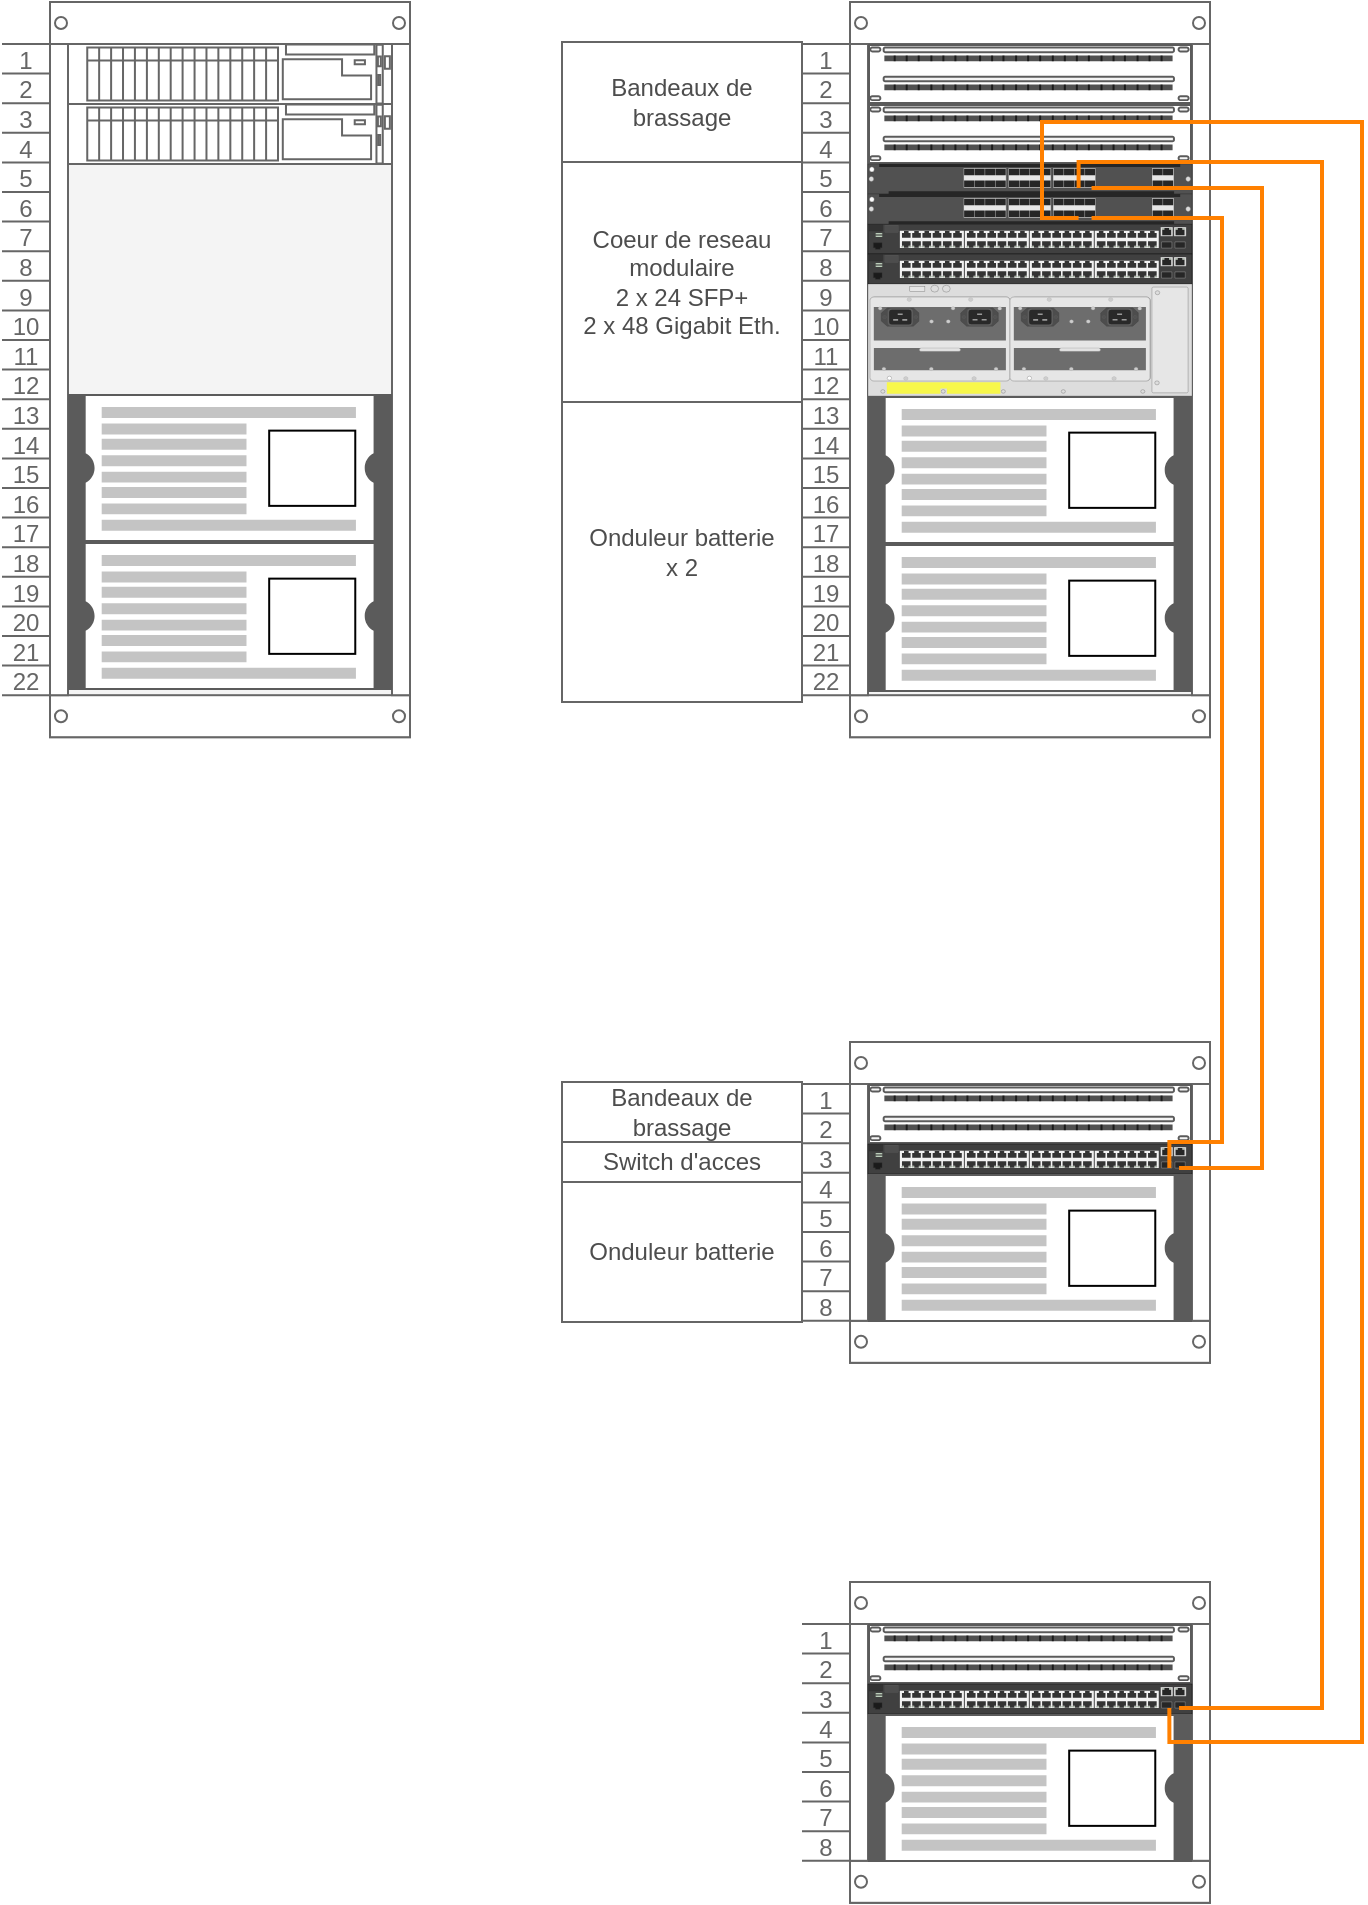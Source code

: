 <mxfile version="26.0.2">
  <diagram name="Page-1" id="H9irVcF_rrNOjkgV-mIr">
    <mxGraphModel dx="862" dy="2304" grid="1" gridSize="10" guides="1" tooltips="1" connect="1" arrows="1" fold="1" page="1" pageScale="1" pageWidth="827" pageHeight="1169" math="0" shadow="0">
      <root>
        <mxCell id="0" />
        <mxCell id="1" parent="0" />
        <mxCell id="dl8DAiWBKm6dLVGj8xog-1" value="" style="strokeColor=#666666;html=1;verticalLabelPosition=bottom;labelBackgroundColor=#ffffff;verticalAlign=top;outlineConnect=0;shadow=0;dashed=0;shape=mxgraph.rackGeneral.rackCabinet3;fillColor2=#f4f4f4;container=1;collapsible=0;childLayout=rack;allowGaps=1;marginLeft=33;marginRight=9;marginTop=21;marginBottom=22;textColor=#666666;numDisp=ascend;" parent="1" vertex="1">
          <mxGeometry x="520" y="650" width="204" height="160" as="geometry" />
        </mxCell>
        <mxCell id="dl8DAiWBKm6dLVGj8xog-4" value="" style="strokeColor=#666666;html=1;labelPosition=right;align=left;spacingLeft=15;shadow=0;dashed=0;outlineConnect=0;shape=mxgraph.rack.general.cat5e_enhanced_patch_panel_48_ports;" parent="dl8DAiWBKm6dLVGj8xog-1" vertex="1">
          <mxGeometry x="33" y="21" width="162" height="30" as="geometry" />
        </mxCell>
        <mxCell id="9j41Xf2RF-thWnLo52nP-3" value="" style="html=1;verticalLabelPosition=bottom;verticalAlign=top;outlineConnect=0;shadow=0;dashed=0;shape=mxgraph.rack.hpe_aruba.switches.j9781a_2530_48_front;points=[[0.12,0.6,0,0,0],[0.23,0.6,0,0,0],[0.34,0.6,0,0,0],[0.45,0.6,0,0,0],[0.56,0.6,0,0,0],[0.67,0.6,0,0,0],[0.78,0.6,0,0,0],[0.86,0.6,0,0,0],[0.93,0.8,0,0,0],[0.96,0.8,0,0,0]];" vertex="1" parent="dl8DAiWBKm6dLVGj8xog-1">
          <mxGeometry x="33" y="51" width="162" height="15" as="geometry" />
        </mxCell>
        <mxCell id="dl8DAiWBKm6dLVGj8xog-5" value="" style="shape=mxgraph.rack.apc.apc_smart_ups_5000_va_5u;html=1;labelPosition=right;align=left;spacingLeft=15;dashed=0;shadow=0;fillColor=#ffffff;" parent="dl8DAiWBKm6dLVGj8xog-1" vertex="1">
          <mxGeometry x="33" y="66" width="162" height="74" as="geometry" />
        </mxCell>
        <mxCell id="dl8DAiWBKm6dLVGj8xog-6" value="" style="strokeColor=#666666;html=1;verticalLabelPosition=bottom;labelBackgroundColor=#ffffff;verticalAlign=top;outlineConnect=0;shadow=0;dashed=0;shape=mxgraph.rackGeneral.rackCabinet3;fillColor2=#f4f4f4;container=1;collapsible=0;childLayout=rack;allowGaps=1;marginLeft=33;marginRight=9;marginTop=21;marginBottom=22;textColor=#666666;numDisp=ascend;" parent="1" vertex="1">
          <mxGeometry x="520" y="920" width="204" height="160" as="geometry" />
        </mxCell>
        <mxCell id="dl8DAiWBKm6dLVGj8xog-7" value="" style="strokeColor=#666666;html=1;labelPosition=right;align=left;spacingLeft=15;shadow=0;dashed=0;outlineConnect=0;shape=mxgraph.rack.general.cat5e_enhanced_patch_panel_48_ports;" parent="dl8DAiWBKm6dLVGj8xog-6" vertex="1">
          <mxGeometry x="33" y="21" width="162" height="30" as="geometry" />
        </mxCell>
        <mxCell id="dl8DAiWBKm6dLVGj8xog-8" value="" style="html=1;verticalLabelPosition=bottom;verticalAlign=top;outlineConnect=0;shadow=0;dashed=0;shape=mxgraph.rack.hpe_aruba.switches.j9781a_2530_48_front;points=[[0.12,0.6,0,0,0],[0.23,0.6,0,0,0],[0.34,0.6,0,0,0],[0.45,0.6,0,0,0],[0.56,0.6,0,0,0],[0.67,0.6,0,0,0],[0.78,0.6,0,0,0],[0.86,0.6,0,0,0],[0.93,0.8,0,0,0],[0.96,0.8,0,0,0]];" parent="dl8DAiWBKm6dLVGj8xog-6" vertex="1">
          <mxGeometry x="33" y="51" width="162" height="15" as="geometry" />
        </mxCell>
        <mxCell id="dl8DAiWBKm6dLVGj8xog-9" value="" style="shape=mxgraph.rack.apc.apc_smart_ups_5000_va_5u;html=1;labelPosition=right;align=left;spacingLeft=15;dashed=0;shadow=0;fillColor=#ffffff;" parent="dl8DAiWBKm6dLVGj8xog-6" vertex="1">
          <mxGeometry x="33" y="66" width="162" height="74" as="geometry" />
        </mxCell>
        <mxCell id="dl8DAiWBKm6dLVGj8xog-10" value="" style="strokeColor=#666666;html=1;verticalLabelPosition=bottom;labelBackgroundColor=#ffffff;verticalAlign=top;outlineConnect=0;shadow=0;dashed=0;shape=mxgraph.rackGeneral.rackCabinet3;fillColor2=#f4f4f4;container=1;collapsible=0;childLayout=rack;allowGaps=1;marginLeft=33;marginRight=9;marginTop=21;marginBottom=22;textColor=#666666;numDisp=ascend;" parent="1" vertex="1">
          <mxGeometry x="520" y="130" width="204" height="370" as="geometry" />
        </mxCell>
        <mxCell id="dl8DAiWBKm6dLVGj8xog-11" value="" style="strokeColor=#666666;html=1;labelPosition=right;align=left;spacingLeft=15;shadow=0;dashed=0;outlineConnect=0;shape=mxgraph.rack.general.cat5e_enhanced_patch_panel_48_ports;" parent="dl8DAiWBKm6dLVGj8xog-10" vertex="1">
          <mxGeometry x="33" y="21" width="162" height="30" as="geometry" />
        </mxCell>
        <mxCell id="dl8DAiWBKm6dLVGj8xog-14" value="" style="strokeColor=#666666;html=1;labelPosition=right;align=left;spacingLeft=15;shadow=0;dashed=0;outlineConnect=0;shape=mxgraph.rack.general.cat5e_enhanced_patch_panel_48_ports;" parent="dl8DAiWBKm6dLVGj8xog-10" vertex="1">
          <mxGeometry x="33" y="51" width="162" height="30" as="geometry" />
        </mxCell>
        <mxCell id="5xNo_FaIS-vA76P3_rJ1-1" value="" style="html=1;verticalLabelPosition=bottom;verticalAlign=top;outlineConnect=0;shadow=0;dashed=0;shape=mxgraph.rack.hpe_aruba.switches.r0x43a_aruba_6400_24p_sfp_4sfp56_module;points=[[0.36,0.8,0,0,0],[0.4,0.8,0,0,0],[0.5,0.8,0,0,0],[0.54,0.8,0,0,0],[0.65,0.8,0,0,0],[0.69,0.8,0,0,0]];" parent="dl8DAiWBKm6dLVGj8xog-10" vertex="1">
          <mxGeometry x="33" y="81" width="162" height="15" as="geometry" />
        </mxCell>
        <mxCell id="dl8DAiWBKm6dLVGj8xog-12" value="" style="html=1;verticalLabelPosition=bottom;verticalAlign=top;outlineConnect=0;shadow=0;dashed=0;shape=mxgraph.rack.hpe_aruba.switches.j9781a_2530_48_front;" parent="dl8DAiWBKm6dLVGj8xog-10" vertex="1">
          <mxGeometry x="33" y="111" width="162" height="15" as="geometry" />
        </mxCell>
        <mxCell id="dl8DAiWBKm6dLVGj8xog-15" value="" style="html=1;verticalLabelPosition=bottom;verticalAlign=top;outlineConnect=0;shadow=0;dashed=0;shape=mxgraph.rack.hpe_aruba.switches.j9781a_2530_48_front;" parent="dl8DAiWBKm6dLVGj8xog-10" vertex="1">
          <mxGeometry x="33" y="126" width="162" height="15" as="geometry" />
        </mxCell>
        <mxCell id="dl8DAiWBKm6dLVGj8xog-23" value="" style="group" parent="dl8DAiWBKm6dLVGj8xog-10" vertex="1" connectable="0">
          <mxGeometry x="33" y="141" width="162" height="56" as="geometry" />
        </mxCell>
        <mxCell id="dl8DAiWBKm6dLVGj8xog-17" value="" style="html=1;verticalLabelPosition=bottom;verticalAlign=top;outlineConnect=0;shadow=0;dashed=0;shape=mxgraph.rack.hpe_aruba.switches.j9821a_540r_zl2_switch_rear;" parent="dl8DAiWBKm6dLVGj8xog-23" vertex="1">
          <mxGeometry width="162" height="56" as="geometry" />
        </mxCell>
        <mxCell id="dl8DAiWBKm6dLVGj8xog-16" value="" style="html=1;verticalLabelPosition=bottom;verticalAlign=top;outlineConnect=0;shadow=0;dashed=0;shape=mxgraph.rack.hpe_aruba.switches.j9830b_5400r_2750w_poeplus_zl2_power_supply;" parent="dl8DAiWBKm6dLVGj8xog-23" vertex="1">
          <mxGeometry x="1" y="6.5" width="70" height="42" as="geometry" />
        </mxCell>
        <mxCell id="dl8DAiWBKm6dLVGj8xog-18" value="" style="html=1;verticalLabelPosition=bottom;verticalAlign=top;outlineConnect=0;shadow=0;dashed=0;shape=mxgraph.rack.hpe_aruba.switches.j9830b_5400r_2750w_poeplus_zl2_power_supply;" parent="dl8DAiWBKm6dLVGj8xog-23" vertex="1">
          <mxGeometry x="71" y="6.5" width="70" height="42" as="geometry" />
        </mxCell>
        <mxCell id="5xNo_FaIS-vA76P3_rJ1-3" value="" style="shape=mxgraph.rack.apc.apc_smart_ups_5000_va_5u;html=1;labelPosition=right;align=left;spacingLeft=15;dashed=0;shadow=0;fillColor=#ffffff;" parent="dl8DAiWBKm6dLVGj8xog-10" vertex="1">
          <mxGeometry x="33" y="197" width="162" height="74" as="geometry" />
        </mxCell>
        <mxCell id="dl8DAiWBKm6dLVGj8xog-13" value="" style="shape=mxgraph.rack.apc.apc_smart_ups_5000_va_5u;html=1;labelPosition=right;align=left;spacingLeft=15;dashed=0;shadow=0;fillColor=#ffffff;" parent="dl8DAiWBKm6dLVGj8xog-10" vertex="1">
          <mxGeometry x="33" y="271" width="162" height="74" as="geometry" />
        </mxCell>
        <mxCell id="9j41Xf2RF-thWnLo52nP-2" value="" style="html=1;verticalLabelPosition=bottom;verticalAlign=top;outlineConnect=0;shadow=0;dashed=0;shape=mxgraph.rack.hpe_aruba.switches.r0x43a_aruba_6400_24p_sfp_4sfp56_module;points=[[0.36,0.8,0,0,0],[0.4,0.8,0,0,0],[0.5,0.8,0,0,0],[0.54,0.8,0,0,0],[0.65,0.8,0,0,0],[0.69,0.8,0,0,0]];" vertex="1" parent="dl8DAiWBKm6dLVGj8xog-10">
          <mxGeometry x="33" y="96" width="162" height="15" as="geometry" />
        </mxCell>
        <mxCell id="5xNo_FaIS-vA76P3_rJ1-4" value="Bandeaux de brassage" style="rounded=0;whiteSpace=wrap;html=1;strokeColor=#666666;fontColor=#4D4D4D;" parent="1" vertex="1">
          <mxGeometry x="400" y="150" width="120" height="60" as="geometry" />
        </mxCell>
        <mxCell id="5xNo_FaIS-vA76P3_rJ1-6" value="Coeur de reseau modulaire&lt;div&gt;2 x 24 SFP+&lt;/div&gt;&lt;div&gt;2 x 48 Gigabit Eth.&lt;/div&gt;" style="rounded=0;whiteSpace=wrap;html=1;strokeColor=#666666;fontColor=#4D4D4D;" parent="1" vertex="1">
          <mxGeometry x="400" y="210" width="120" height="120" as="geometry" />
        </mxCell>
        <mxCell id="5xNo_FaIS-vA76P3_rJ1-7" value="Onduleur batterie&lt;div&gt;x 2&lt;/div&gt;" style="rounded=0;whiteSpace=wrap;html=1;strokeColor=#666666;fontColor=#4D4D4D;" parent="1" vertex="1">
          <mxGeometry x="400" y="330" width="120" height="150" as="geometry" />
        </mxCell>
        <mxCell id="5xNo_FaIS-vA76P3_rJ1-8" value="Bandeaux de brassage" style="rounded=0;whiteSpace=wrap;html=1;strokeColor=#666666;fontColor=#4D4D4D;" parent="1" vertex="1">
          <mxGeometry x="400" y="670" width="120" height="30" as="geometry" />
        </mxCell>
        <mxCell id="5xNo_FaIS-vA76P3_rJ1-9" value="Switch d&#39;acces" style="rounded=0;whiteSpace=wrap;html=1;strokeColor=#666666;fontColor=#4D4D4D;" parent="1" vertex="1">
          <mxGeometry x="400" y="700" width="120" height="20" as="geometry" />
        </mxCell>
        <mxCell id="5xNo_FaIS-vA76P3_rJ1-10" value="Onduleur batterie" style="rounded=0;whiteSpace=wrap;html=1;strokeColor=#666666;fontColor=#4D4D4D;" parent="1" vertex="1">
          <mxGeometry x="400" y="720" width="120" height="70" as="geometry" />
        </mxCell>
        <mxCell id="9j41Xf2RF-thWnLo52nP-4" style="edgeStyle=orthogonalEdgeStyle;rounded=0;orthogonalLoop=1;jettySize=auto;html=1;exitX=0.69;exitY=0.8;exitDx=0;exitDy=0;exitPerimeter=0;entryX=0.96;entryY=0.8;entryDx=0;entryDy=0;entryPerimeter=0;strokeColor=#FF8000;strokeWidth=2;endArrow=none;endFill=0;" edge="1" parent="1" source="5xNo_FaIS-vA76P3_rJ1-1" target="9j41Xf2RF-thWnLo52nP-3">
          <mxGeometry relative="1" as="geometry">
            <Array as="points">
              <mxPoint x="750" y="223" />
              <mxPoint x="750" y="713" />
            </Array>
          </mxGeometry>
        </mxCell>
        <mxCell id="9j41Xf2RF-thWnLo52nP-6" style="edgeStyle=orthogonalEdgeStyle;shape=connector;rounded=0;orthogonalLoop=1;jettySize=auto;html=1;exitX=0.69;exitY=0.8;exitDx=0;exitDy=0;exitPerimeter=0;entryX=0.93;entryY=0.8;entryDx=0;entryDy=0;entryPerimeter=0;strokeColor=#FF8000;strokeWidth=2;align=center;verticalAlign=middle;fontFamily=Helvetica;fontSize=11;fontColor=default;labelBackgroundColor=default;endArrow=none;endFill=0;" edge="1" parent="1" source="9j41Xf2RF-thWnLo52nP-2" target="9j41Xf2RF-thWnLo52nP-3">
          <mxGeometry relative="1" as="geometry">
            <Array as="points">
              <mxPoint x="730" y="238" />
              <mxPoint x="730" y="700" />
              <mxPoint x="704" y="700" />
            </Array>
          </mxGeometry>
        </mxCell>
        <mxCell id="9j41Xf2RF-thWnLo52nP-7" style="edgeStyle=orthogonalEdgeStyle;shape=connector;rounded=0;orthogonalLoop=1;jettySize=auto;html=1;exitX=0.65;exitY=0.8;exitDx=0;exitDy=0;exitPerimeter=0;entryX=0.96;entryY=0.8;entryDx=0;entryDy=0;entryPerimeter=0;strokeColor=#FF8000;strokeWidth=2;align=center;verticalAlign=middle;fontFamily=Helvetica;fontSize=11;fontColor=default;labelBackgroundColor=default;endArrow=none;endFill=0;" edge="1" parent="1" source="5xNo_FaIS-vA76P3_rJ1-1" target="dl8DAiWBKm6dLVGj8xog-8">
          <mxGeometry relative="1" as="geometry">
            <Array as="points">
              <mxPoint x="658" y="210" />
              <mxPoint x="780" y="210" />
              <mxPoint x="780" y="983" />
            </Array>
          </mxGeometry>
        </mxCell>
        <mxCell id="9j41Xf2RF-thWnLo52nP-8" style="edgeStyle=orthogonalEdgeStyle;shape=connector;rounded=0;orthogonalLoop=1;jettySize=auto;html=1;exitX=0.65;exitY=0.8;exitDx=0;exitDy=0;exitPerimeter=0;entryX=0.93;entryY=0.8;entryDx=0;entryDy=0;entryPerimeter=0;strokeColor=#FF8000;strokeWidth=2;align=center;verticalAlign=middle;fontFamily=Helvetica;fontSize=11;fontColor=default;labelBackgroundColor=default;endArrow=none;endFill=0;" edge="1" parent="1" source="9j41Xf2RF-thWnLo52nP-2" target="dl8DAiWBKm6dLVGj8xog-8">
          <mxGeometry relative="1" as="geometry">
            <Array as="points">
              <mxPoint x="640" y="238" />
              <mxPoint x="640" y="190" />
              <mxPoint x="800" y="190" />
              <mxPoint x="800" y="1000" />
              <mxPoint x="704" y="1000" />
            </Array>
          </mxGeometry>
        </mxCell>
        <mxCell id="9j41Xf2RF-thWnLo52nP-9" value="" style="strokeColor=#666666;html=1;verticalLabelPosition=bottom;labelBackgroundColor=#ffffff;verticalAlign=top;outlineConnect=0;shadow=0;dashed=0;shape=mxgraph.rackGeneral.rackCabinet3;fillColor2=#f4f4f4;container=1;collapsible=0;childLayout=rack;allowGaps=1;marginLeft=33;marginRight=9;marginTop=21;marginBottom=22;textColor=#666666;numDisp=ascend;fontFamily=Helvetica;fontSize=11;fontColor=default;" vertex="1" parent="1">
          <mxGeometry x="120" y="130" width="204" height="370" as="geometry" />
        </mxCell>
        <mxCell id="9j41Xf2RF-thWnLo52nP-10" value="" style="strokeColor=#666666;html=1;labelPosition=right;align=left;spacingLeft=15;shadow=0;dashed=0;outlineConnect=0;shape=mxgraph.rack.dell.poweredge_r740;fontFamily=Helvetica;fontSize=11;fontColor=default;labelBackgroundColor=default;points=[[1,0.2,0,0,0],[1,0.4,0,0,0],[1,0.6,0,0,0],[1,0.8,0,0,0]];" vertex="1" parent="9j41Xf2RF-thWnLo52nP-9">
          <mxGeometry x="33" y="21" width="162" height="30" as="geometry" />
        </mxCell>
        <mxCell id="9j41Xf2RF-thWnLo52nP-11" value="" style="strokeColor=#666666;html=1;labelPosition=right;align=left;spacingLeft=15;shadow=0;dashed=0;outlineConnect=0;shape=mxgraph.rack.dell.poweredge_r740;fontFamily=Helvetica;fontSize=11;fontColor=default;labelBackgroundColor=default;points=[[1,0.2,0,0,0],[1,0.4,0,0,0],[1,0.6,0,0,0],[1,0.8,0,0,0]];" vertex="1" parent="9j41Xf2RF-thWnLo52nP-9">
          <mxGeometry x="33" y="51" width="162" height="30" as="geometry" />
        </mxCell>
        <mxCell id="9j41Xf2RF-thWnLo52nP-13" value="" style="shape=mxgraph.rack.apc.apc_smart_ups_5000_va_5u;html=1;labelPosition=right;align=left;spacingLeft=15;dashed=0;shadow=0;fillColor=#ffffff;" vertex="1" parent="9j41Xf2RF-thWnLo52nP-9">
          <mxGeometry x="33" y="196" width="162" height="74" as="geometry" />
        </mxCell>
        <mxCell id="9j41Xf2RF-thWnLo52nP-12" value="" style="shape=mxgraph.rack.apc.apc_smart_ups_5000_va_5u;html=1;labelPosition=right;align=left;spacingLeft=15;dashed=0;shadow=0;fillColor=#ffffff;" vertex="1" parent="9j41Xf2RF-thWnLo52nP-9">
          <mxGeometry x="33" y="270" width="162" height="74" as="geometry" />
        </mxCell>
      </root>
    </mxGraphModel>
  </diagram>
</mxfile>
